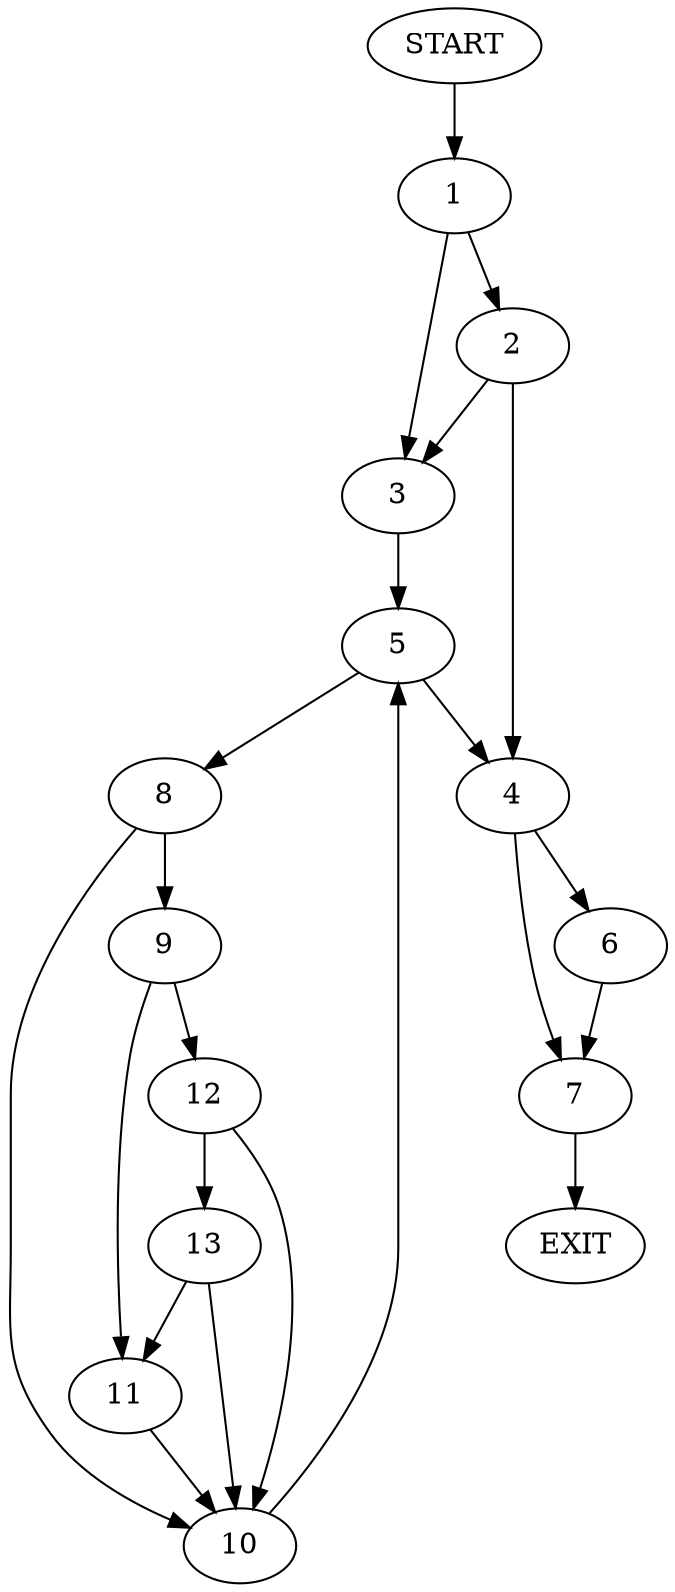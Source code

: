 digraph {
0 [label="START"]
14 [label="EXIT"]
0 -> 1
1 -> 2
1 -> 3
2 -> 4
2 -> 3
3 -> 5
4 -> 6
4 -> 7
5 -> 8
5 -> 4
8 -> 9
8 -> 10
9 -> 11
9 -> 12
10 -> 5
12 -> 13
12 -> 10
11 -> 10
13 -> 11
13 -> 10
6 -> 7
7 -> 14
}
